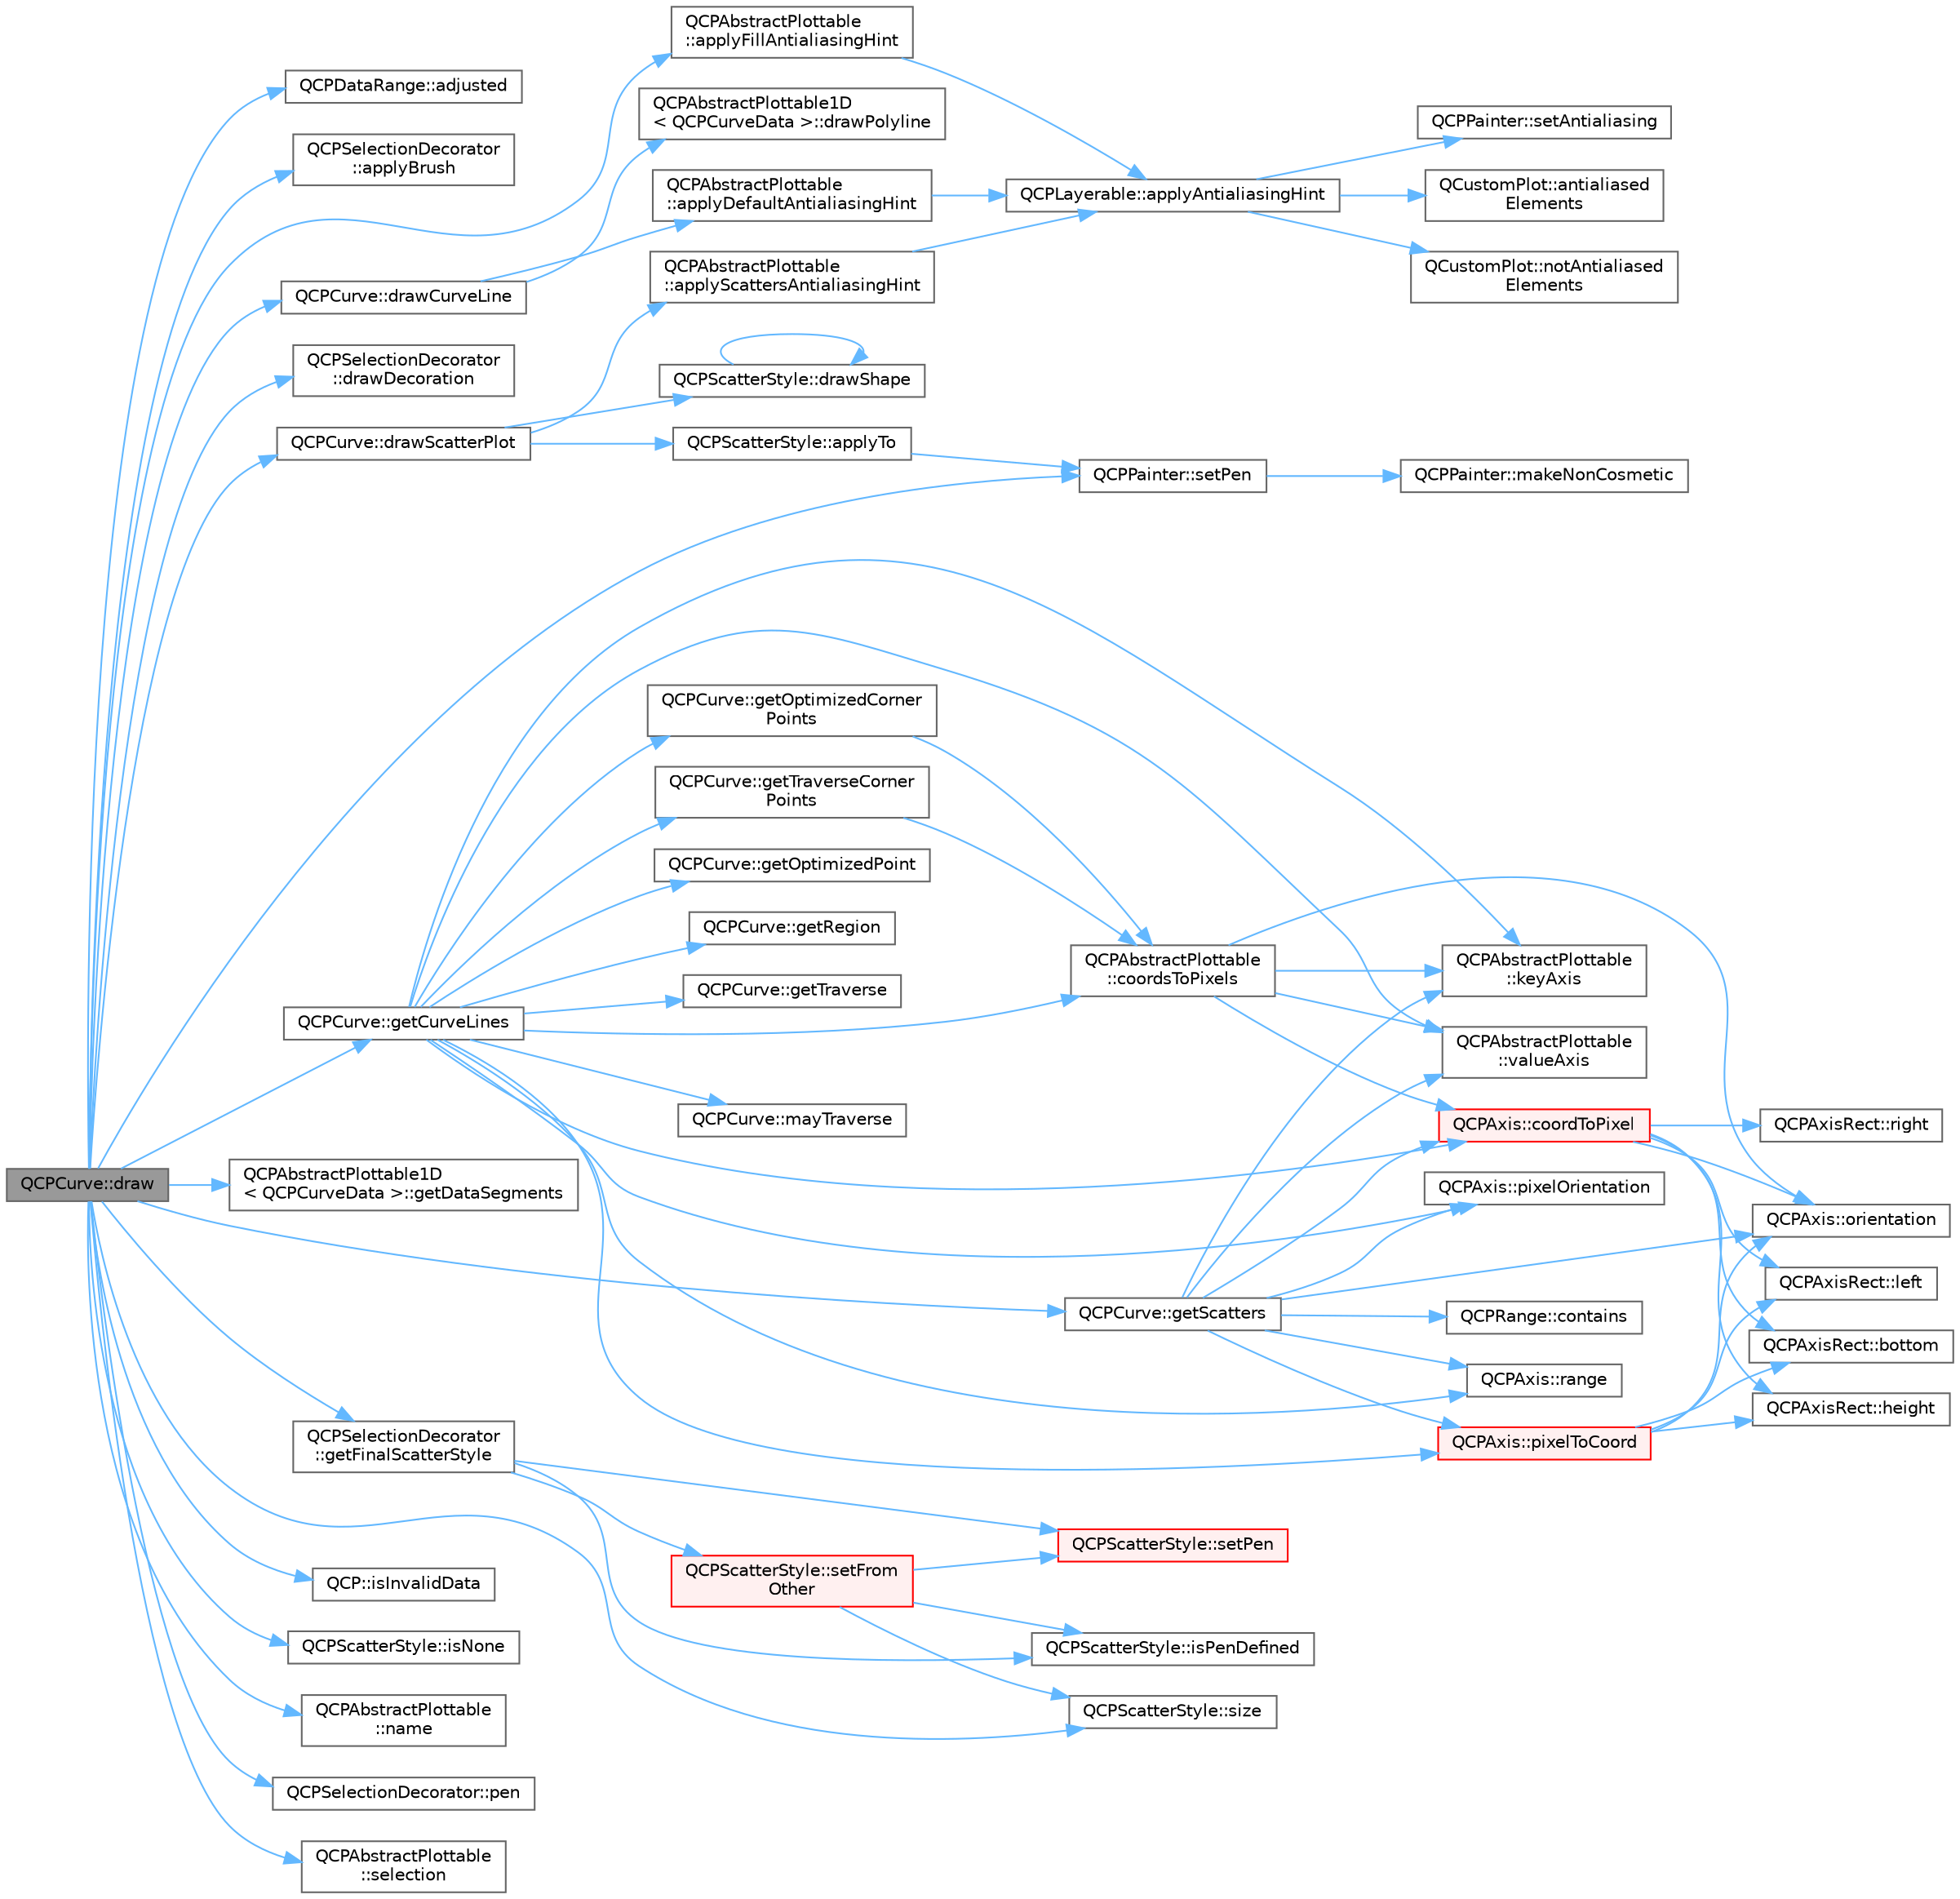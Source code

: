 digraph "QCPCurve::draw"
{
 // LATEX_PDF_SIZE
  bgcolor="transparent";
  edge [fontname=Helvetica,fontsize=10,labelfontname=Helvetica,labelfontsize=10];
  node [fontname=Helvetica,fontsize=10,shape=box,height=0.2,width=0.4];
  rankdir="LR";
  Node1 [label="QCPCurve::draw",height=0.2,width=0.4,color="gray40", fillcolor="grey60", style="filled", fontcolor="black",tooltip=" "];
  Node1 -> Node2 [color="steelblue1",style="solid"];
  Node2 [label="QCPDataRange::adjusted",height=0.2,width=0.4,color="grey40", fillcolor="white", style="filled",URL="$class_q_c_p_data_range.html#a279ed36602b39607699dc5652bcaf813",tooltip=" "];
  Node1 -> Node3 [color="steelblue1",style="solid"];
  Node3 [label="QCPSelectionDecorator\l::applyBrush",height=0.2,width=0.4,color="grey40", fillcolor="white", style="filled",URL="$class_q_c_p_selection_decorator.html#a225544527d51b49546b70d0e6d655a34",tooltip=" "];
  Node1 -> Node4 [color="steelblue1",style="solid"];
  Node4 [label="QCPAbstractPlottable\l::applyFillAntialiasingHint",height=0.2,width=0.4,color="grey40", fillcolor="white", style="filled",URL="$class_q_c_p_abstract_plottable.html#a8d06a59ea23324cce6330ebf2262c0ed",tooltip=" "];
  Node4 -> Node5 [color="steelblue1",style="solid"];
  Node5 [label="QCPLayerable::applyAntialiasingHint",height=0.2,width=0.4,color="grey40", fillcolor="white", style="filled",URL="$class_q_c_p_layerable.html#acb663e375d2d36dc5c55021ee5a2119b",tooltip=" "];
  Node5 -> Node6 [color="steelblue1",style="solid"];
  Node6 [label="QCustomPlot::antialiased\lElements",height=0.2,width=0.4,color="grey40", fillcolor="white", style="filled",URL="$class_q_custom_plot.html#a631762eb183aceecee73d30e108641ee",tooltip=" "];
  Node5 -> Node7 [color="steelblue1",style="solid"];
  Node7 [label="QCustomPlot::notAntialiased\lElements",height=0.2,width=0.4,color="grey40", fillcolor="white", style="filled",URL="$class_q_custom_plot.html#a75571bc5b2167e83def132fc993091b3",tooltip=" "];
  Node5 -> Node8 [color="steelblue1",style="solid"];
  Node8 [label="QCPPainter::setAntialiasing",height=0.2,width=0.4,color="grey40", fillcolor="white", style="filled",URL="$class_q_c_p_painter.html#aaba1deb9188244d9ea65b035112b4d05",tooltip=" "];
  Node1 -> Node9 [color="steelblue1",style="solid"];
  Node9 [label="QCPCurve::drawCurveLine",height=0.2,width=0.4,color="grey40", fillcolor="white", style="filled",URL="$class_q_c_p_curve.html#aa4d7415f7c69eb7820263941f7d88e2c",tooltip=" "];
  Node9 -> Node10 [color="steelblue1",style="solid"];
  Node10 [label="QCPAbstractPlottable\l::applyDefaultAntialiasingHint",height=0.2,width=0.4,color="grey40", fillcolor="white", style="filled",URL="$class_q_c_p_abstract_plottable.html#ac032077fb0db93d6faa3273d02363398",tooltip=" "];
  Node10 -> Node5 [color="steelblue1",style="solid"];
  Node9 -> Node11 [color="steelblue1",style="solid"];
  Node11 [label="QCPAbstractPlottable1D\l\< QCPCurveData \>::drawPolyline",height=0.2,width=0.4,color="grey40", fillcolor="white", style="filled",URL="$class_q_c_p_abstract_plottable1_d.html#a7adc6c3cccebb5341f11e0c2b7d54206",tooltip=" "];
  Node1 -> Node12 [color="steelblue1",style="solid"];
  Node12 [label="QCPSelectionDecorator\l::drawDecoration",height=0.2,width=0.4,color="grey40", fillcolor="white", style="filled",URL="$class_q_c_p_selection_decorator.html#a4f8eb49e277063845391e803ae23054a",tooltip=" "];
  Node1 -> Node13 [color="steelblue1",style="solid"];
  Node13 [label="QCPCurve::drawScatterPlot",height=0.2,width=0.4,color="grey40", fillcolor="white", style="filled",URL="$class_q_c_p_curve.html#a0bea811373c5ee8c67c9c2b4d74ad866",tooltip=" "];
  Node13 -> Node14 [color="steelblue1",style="solid"];
  Node14 [label="QCPAbstractPlottable\l::applyScattersAntialiasingHint",height=0.2,width=0.4,color="grey40", fillcolor="white", style="filled",URL="$class_q_c_p_abstract_plottable.html#ac95f26b15a1e5d9c7bd2c0a46d760fc9",tooltip=" "];
  Node14 -> Node5 [color="steelblue1",style="solid"];
  Node13 -> Node15 [color="steelblue1",style="solid"];
  Node15 [label="QCPScatterStyle::applyTo",height=0.2,width=0.4,color="grey40", fillcolor="white", style="filled",URL="$class_q_c_p_scatter_style.html#afd8044ece445300499ca0dc164821e0f",tooltip=" "];
  Node15 -> Node16 [color="steelblue1",style="solid"];
  Node16 [label="QCPPainter::setPen",height=0.2,width=0.4,color="grey40", fillcolor="white", style="filled",URL="$class_q_c_p_painter.html#af9c7a4cd1791403901f8c5b82a150195",tooltip=" "];
  Node16 -> Node17 [color="steelblue1",style="solid"];
  Node17 [label="QCPPainter::makeNonCosmetic",height=0.2,width=0.4,color="grey40", fillcolor="white", style="filled",URL="$class_q_c_p_painter.html#a7e63fbcf47e35c6f2ecd11b8fef7c7d8",tooltip=" "];
  Node13 -> Node18 [color="steelblue1",style="solid"];
  Node18 [label="QCPScatterStyle::drawShape",height=0.2,width=0.4,color="grey40", fillcolor="white", style="filled",URL="$class_q_c_p_scatter_style.html#a89b5105e6027bfcbfeefed9d201b607c",tooltip=" "];
  Node18 -> Node18 [color="steelblue1",style="solid"];
  Node1 -> Node19 [color="steelblue1",style="solid"];
  Node19 [label="QCPCurve::getCurveLines",height=0.2,width=0.4,color="grey40", fillcolor="white", style="filled",URL="$class_q_c_p_curve.html#aefca1e5127fae2d7ff65b9e921637c58",tooltip=" "];
  Node19 -> Node20 [color="steelblue1",style="solid"];
  Node20 [label="QCPAbstractPlottable\l::coordsToPixels",height=0.2,width=0.4,color="grey40", fillcolor="white", style="filled",URL="$class_q_c_p_abstract_plottable.html#a7ad84a36472441cf1f555c5683d0da93",tooltip=" "];
  Node20 -> Node21 [color="steelblue1",style="solid"];
  Node21 [label="QCPAxis::coordToPixel",height=0.2,width=0.4,color="red", fillcolor="#FFF0F0", style="filled",URL="$class_q_c_p_axis.html#af15d1b3a7f7e9b53d759d3ccff1fe4b4",tooltip=" "];
  Node21 -> Node22 [color="steelblue1",style="solid"];
  Node22 [label="QCPAxisRect::bottom",height=0.2,width=0.4,color="grey40", fillcolor="white", style="filled",URL="$class_q_c_p_axis_rect.html#acefdf1abaa8a8ab681e906cc2be9581e",tooltip=" "];
  Node21 -> Node23 [color="steelblue1",style="solid"];
  Node23 [label="QCPAxisRect::height",height=0.2,width=0.4,color="grey40", fillcolor="white", style="filled",URL="$class_q_c_p_axis_rect.html#acc4377809e79d9a089ab790f39429b0d",tooltip=" "];
  Node21 -> Node24 [color="steelblue1",style="solid"];
  Node24 [label="QCPAxisRect::left",height=0.2,width=0.4,color="grey40", fillcolor="white", style="filled",URL="$class_q_c_p_axis_rect.html#afb4a3de02046b20b9310bdb8fca781c3",tooltip=" "];
  Node21 -> Node25 [color="steelblue1",style="solid"];
  Node25 [label="QCPAxis::orientation",height=0.2,width=0.4,color="grey40", fillcolor="white", style="filled",URL="$class_q_c_p_axis.html#ab988ef4538e2655bb77bd138189cd42e",tooltip=" "];
  Node21 -> Node26 [color="steelblue1",style="solid"];
  Node26 [label="QCPAxisRect::right",height=0.2,width=0.4,color="grey40", fillcolor="white", style="filled",URL="$class_q_c_p_axis_rect.html#a3f819d4a1b2193723d1fdafc573eea10",tooltip=" "];
  Node20 -> Node30 [color="steelblue1",style="solid"];
  Node30 [label="QCPAbstractPlottable\l::keyAxis",height=0.2,width=0.4,color="grey40", fillcolor="white", style="filled",URL="$class_q_c_p_abstract_plottable.html#aa6f25b97ee99988fe352f17cb9ed962b",tooltip=" "];
  Node20 -> Node25 [color="steelblue1",style="solid"];
  Node20 -> Node31 [color="steelblue1",style="solid"];
  Node31 [label="QCPAbstractPlottable\l::valueAxis",height=0.2,width=0.4,color="grey40", fillcolor="white", style="filled",URL="$class_q_c_p_abstract_plottable.html#a842b3831660d3e33b73863fd133889dd",tooltip=" "];
  Node19 -> Node21 [color="steelblue1",style="solid"];
  Node19 -> Node32 [color="steelblue1",style="solid"];
  Node32 [label="QCPCurve::getOptimizedCorner\lPoints",height=0.2,width=0.4,color="grey40", fillcolor="white", style="filled",URL="$class_q_c_p_curve.html#a66bff7933dac149c4577ad63a27da924",tooltip=" "];
  Node32 -> Node20 [color="steelblue1",style="solid"];
  Node19 -> Node33 [color="steelblue1",style="solid"];
  Node33 [label="QCPCurve::getOptimizedPoint",height=0.2,width=0.4,color="grey40", fillcolor="white", style="filled",URL="$class_q_c_p_curve.html#a1d4530a81f718a2085df03d6a059d5d8",tooltip=" "];
  Node19 -> Node34 [color="steelblue1",style="solid"];
  Node34 [label="QCPCurve::getRegion",height=0.2,width=0.4,color="grey40", fillcolor="white", style="filled",URL="$class_q_c_p_curve.html#a77c89253397c4754b40d4bc8d3e789bf",tooltip=" "];
  Node19 -> Node35 [color="steelblue1",style="solid"];
  Node35 [label="QCPCurve::getTraverse",height=0.2,width=0.4,color="grey40", fillcolor="white", style="filled",URL="$class_q_c_p_curve.html#afc5367ef0369d7a88ebba6eacf55f14f",tooltip=" "];
  Node19 -> Node36 [color="steelblue1",style="solid"];
  Node36 [label="QCPCurve::getTraverseCorner\lPoints",height=0.2,width=0.4,color="grey40", fillcolor="white", style="filled",URL="$class_q_c_p_curve.html#a55e24387fd97a2cad0def8a40809e9ec",tooltip=" "];
  Node36 -> Node20 [color="steelblue1",style="solid"];
  Node19 -> Node30 [color="steelblue1",style="solid"];
  Node19 -> Node37 [color="steelblue1",style="solid"];
  Node37 [label="QCPCurve::mayTraverse",height=0.2,width=0.4,color="grey40", fillcolor="white", style="filled",URL="$class_q_c_p_curve.html#af5df2560b30333fe662ec676bd355415",tooltip=" "];
  Node19 -> Node38 [color="steelblue1",style="solid"];
  Node38 [label="QCPAxis::pixelOrientation",height=0.2,width=0.4,color="grey40", fillcolor="white", style="filled",URL="$class_q_c_p_axis.html#a45c45bed7e5666683b8d56afa66fa51f",tooltip=" "];
  Node19 -> Node39 [color="steelblue1",style="solid"];
  Node39 [label="QCPAxis::pixelToCoord",height=0.2,width=0.4,color="red", fillcolor="#FFF0F0", style="filled",URL="$class_q_c_p_axis.html#a536ef8f624cac59b6b6fdcb495723c57",tooltip=" "];
  Node39 -> Node22 [color="steelblue1",style="solid"];
  Node39 -> Node23 [color="steelblue1",style="solid"];
  Node39 -> Node24 [color="steelblue1",style="solid"];
  Node39 -> Node25 [color="steelblue1",style="solid"];
  Node19 -> Node40 [color="steelblue1",style="solid"];
  Node40 [label="QCPAxis::range",height=0.2,width=0.4,color="grey40", fillcolor="white", style="filled",URL="$class_q_c_p_axis.html#ac4058855a81f1a883cf2e754f6a6acb1",tooltip=" "];
  Node19 -> Node31 [color="steelblue1",style="solid"];
  Node1 -> Node41 [color="steelblue1",style="solid"];
  Node41 [label="QCPAbstractPlottable1D\l\< QCPCurveData \>::getDataSegments",height=0.2,width=0.4,color="grey40", fillcolor="white", style="filled",URL="$class_q_c_p_abstract_plottable1_d.html#ae890e62ce403c54f575c73b9529f1af8",tooltip=" "];
  Node1 -> Node42 [color="steelblue1",style="solid"];
  Node42 [label="QCPSelectionDecorator\l::getFinalScatterStyle",height=0.2,width=0.4,color="grey40", fillcolor="white", style="filled",URL="$class_q_c_p_selection_decorator.html#a1277b373248896bc70e8cc1de96da9fa",tooltip=" "];
  Node42 -> Node43 [color="steelblue1",style="solid"];
  Node43 [label="QCPScatterStyle::isPenDefined",height=0.2,width=0.4,color="grey40", fillcolor="white", style="filled",URL="$class_q_c_p_scatter_style.html#a47077eb6450fe9a788f833e4ec1b1d5a",tooltip=" "];
  Node42 -> Node44 [color="steelblue1",style="solid"];
  Node44 [label="QCPScatterStyle::setFrom\lOther",height=0.2,width=0.4,color="red", fillcolor="#FFF0F0", style="filled",URL="$class_q_c_p_scatter_style.html#a7d59ba8864914f765817841089e436f1",tooltip=" "];
  Node44 -> Node43 [color="steelblue1",style="solid"];
  Node44 -> Node53 [color="steelblue1",style="solid"];
  Node53 [label="QCPScatterStyle::setPen",height=0.2,width=0.4,color="red", fillcolor="#FFF0F0", style="filled",URL="$class_q_c_p_scatter_style.html#a761f1f229cc0ca4703e1e2b89f6dd1ba",tooltip=" "];
  Node44 -> Node56 [color="steelblue1",style="solid"];
  Node56 [label="QCPScatterStyle::size",height=0.2,width=0.4,color="grey40", fillcolor="white", style="filled",URL="$class_q_c_p_scatter_style.html#a0e94526d9165d9f50e262102bdd71a47",tooltip=" "];
  Node42 -> Node53 [color="steelblue1",style="solid"];
  Node1 -> Node58 [color="steelblue1",style="solid"];
  Node58 [label="QCPCurve::getScatters",height=0.2,width=0.4,color="grey40", fillcolor="white", style="filled",URL="$class_q_c_p_curve.html#a564c5fdc8409e3532b1322389a8434b8",tooltip=" "];
  Node58 -> Node59 [color="steelblue1",style="solid"];
  Node59 [label="QCPRange::contains",height=0.2,width=0.4,color="grey40", fillcolor="white", style="filled",URL="$class_q_c_p_range.html#ae9842b48b6d38dc5e9607358e3083cc8",tooltip=" "];
  Node58 -> Node21 [color="steelblue1",style="solid"];
  Node58 -> Node30 [color="steelblue1",style="solid"];
  Node58 -> Node25 [color="steelblue1",style="solid"];
  Node58 -> Node38 [color="steelblue1",style="solid"];
  Node58 -> Node39 [color="steelblue1",style="solid"];
  Node58 -> Node40 [color="steelblue1",style="solid"];
  Node58 -> Node31 [color="steelblue1",style="solid"];
  Node1 -> Node60 [color="steelblue1",style="solid"];
  Node60 [label="QCP::isInvalidData",height=0.2,width=0.4,color="grey40", fillcolor="white", style="filled",URL="$namespace_q_c_p.html#a07ab701c05329089f933b9cae2638a63",tooltip=" "];
  Node1 -> Node61 [color="steelblue1",style="solid"];
  Node61 [label="QCPScatterStyle::isNone",height=0.2,width=0.4,color="grey40", fillcolor="white", style="filled",URL="$class_q_c_p_scatter_style.html#a72db6bcb1e1abd6e53c1315dd3dea7e4",tooltip=" "];
  Node1 -> Node62 [color="steelblue1",style="solid"];
  Node62 [label="QCPAbstractPlottable\l::name",height=0.2,width=0.4,color="grey40", fillcolor="white", style="filled",URL="$class_q_c_p_abstract_plottable.html#a52c226eefcb1920240eeabae574d28c0",tooltip=" "];
  Node1 -> Node63 [color="steelblue1",style="solid"];
  Node63 [label="QCPSelectionDecorator::pen",height=0.2,width=0.4,color="grey40", fillcolor="white", style="filled",URL="$class_q_c_p_selection_decorator.html#a9307a60c9759223367909aed2d05ad91",tooltip=" "];
  Node1 -> Node64 [color="steelblue1",style="solid"];
  Node64 [label="QCPAbstractPlottable\l::selection",height=0.2,width=0.4,color="grey40", fillcolor="white", style="filled",URL="$class_q_c_p_abstract_plottable.html#a040bf09f41d456284cfd39cc37aa068f",tooltip=" "];
  Node1 -> Node16 [color="steelblue1",style="solid"];
  Node1 -> Node56 [color="steelblue1",style="solid"];
}

